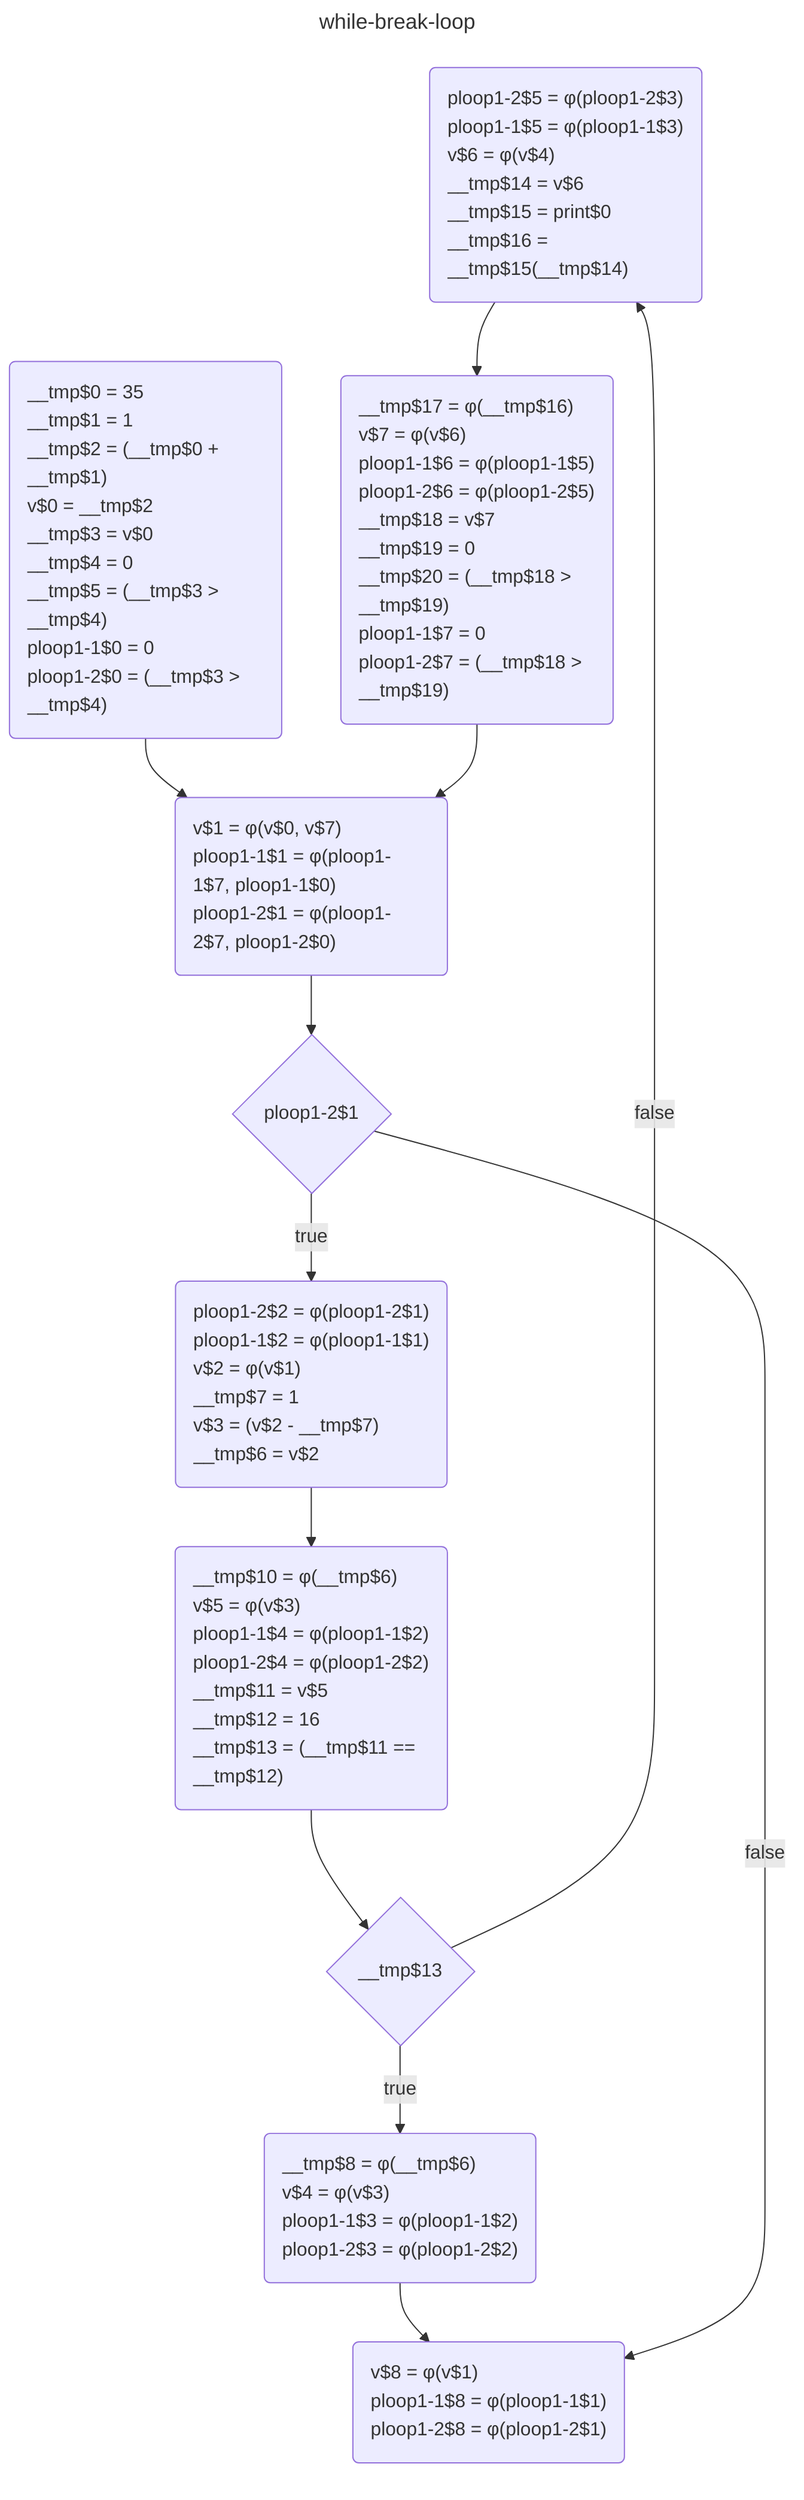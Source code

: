 ---
title: while-break-loop
---
flowchart TD
	if_merged$8("ploop1-2$5 = φ(ploop1-2$3)<br>ploop1-1$5 = φ(ploop1-1$3)<br>v$6 = φ(v$4)<br>__tmp$14 = v$6<br>__tmp$15 = print$0<br>__tmp$16 = __tmp$15(__tmp$14)"):::defstyle
	entry$0("__tmp$0 = 35<br>__tmp$1 = 1<br>__tmp$2 = (__tmp$0 + __tmp$1)<br>v$0 = __tmp$2<br>__tmp$3 = v$0<br>__tmp$4 = 0<br>__tmp$5 = (__tmp$3 > __tmp$4)<br>ploop1-1$0 = 0<br>ploop1-2$0 = (__tmp$3 > __tmp$4)"):::defstyle
	while_body$3("ploop1-2$2 = φ(ploop1-2$1)<br>ploop1-1$2 = φ(ploop1-1$1)<br>v$2 = φ(v$1)<br>__tmp$7 = 1<br>v$3 = (v$2 - __tmp$7)<br>__tmp$6 = v$2"):::defstyle
	if_cond$4("__tmp$10 = φ(__tmp$6)<br>v$5 = φ(v$3)<br>ploop1-1$4 = φ(ploop1-1$2)<br>ploop1-2$4 = φ(ploop1-2$2)<br>__tmp$11 = v$5<br>__tmp$12 = 16<br>__tmp$13 = (__tmp$11 == __tmp$12)"):::defstyle
	cond$5{"__tmp$13"}:::defstyle
	cond$2{"ploop1-2$1"}:::defstyle
	if_true$6("__tmp$8 = φ(__tmp$6)<br>v$4 = φ(v$3)<br>ploop1-1$3 = φ(ploop1-1$2)<br>ploop1-2$3 = φ(ploop1-2$2)"):::defstyle
	while_start$1("v$1 = φ(v$0, v$7)<br>ploop1-1$1 = φ(ploop1-1$7, ploop1-1$0)<br>ploop1-2$1 = φ(ploop1-2$7, ploop1-2$0)"):::defstyle
	null$9("__tmp$17 = φ(__tmp$16)<br>v$7 = φ(v$6)<br>ploop1-1$6 = φ(ploop1-1$5)<br>ploop1-2$6 = φ(ploop1-2$5)<br>__tmp$18 = v$7<br>__tmp$19 = 0<br>__tmp$20 = (__tmp$18 > __tmp$19)<br>ploop1-1$7 = 0<br>ploop1-2$7 = (__tmp$18 > __tmp$19)"):::defstyle
	while_exit$7("v$8 = φ(v$1)<br>ploop1-1$8 = φ(ploop1-1$1)<br>ploop1-2$8 = φ(ploop1-2$1)"):::defstyle
	cond$5 --> |"false"| if_merged$8
	entry$0 -->  while_start$1
	if_merged$8 -->  null$9
	if_true$6 -->  while_exit$7
	if_cond$4 -->  cond$5
	cond$5 --> |"true"| if_true$6
	cond$2 --> |"true"| while_body$3
	null$9 -->  while_start$1
	while_body$3 -->  if_cond$4
	cond$2 --> |"false"| while_exit$7
	while_start$1 -->  cond$2
classDef defstyle text-align: left;